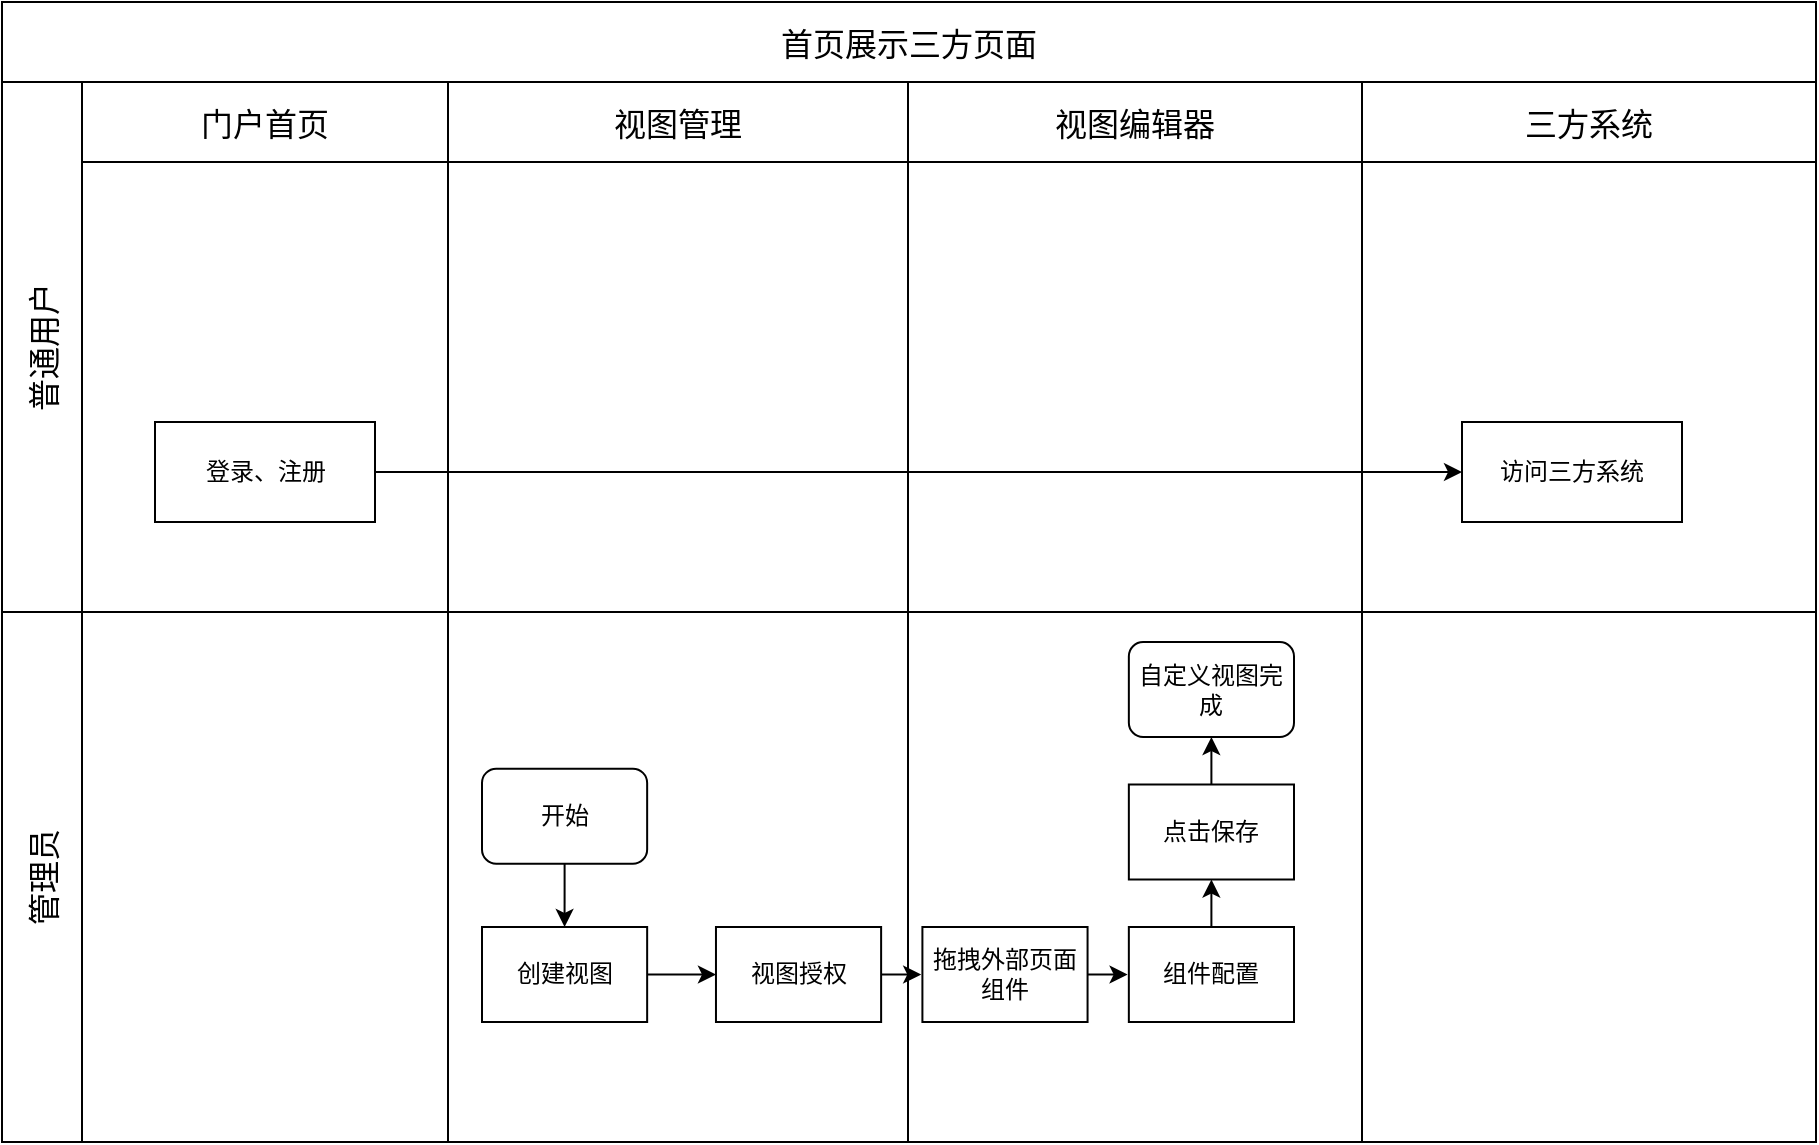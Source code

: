 <mxfile version="26.1.2">
  <diagram name="第 1 页" id="HmdMASguL77469A1sPRX">
    <mxGraphModel dx="938" dy="610" grid="1" gridSize="10" guides="1" tooltips="1" connect="1" arrows="1" fold="1" page="1" pageScale="1" pageWidth="827" pageHeight="1169" math="0" shadow="0">
      <root>
        <mxCell id="0" />
        <mxCell id="1" parent="0" />
        <mxCell id="cikoMtyAJ3VD88VYgf8W-14" value="首页展示三方页面" style="shape=table;childLayout=tableLayout;startSize=40;collapsible=0;recursiveResize=0;expand=0;fontSize=16;" vertex="1" parent="1">
          <mxGeometry x="50" y="40" width="907" height="570" as="geometry" />
        </mxCell>
        <mxCell id="cikoMtyAJ3VD88VYgf8W-15" value="普通用户" style="shape=tableRow;horizontal=0;swimlaneHead=0;swimlaneBody=0;top=0;left=0;strokeColor=inherit;bottom=0;right=0;dropTarget=0;fontStyle=0;fillColor=none;points=[[0,0.5],[1,0.5]];portConstraint=eastwest;startSize=40;collapsible=0;recursiveResize=0;expand=0;fontSize=16;" vertex="1" parent="cikoMtyAJ3VD88VYgf8W-14">
          <mxGeometry y="40" width="907" height="265" as="geometry" />
        </mxCell>
        <mxCell id="cikoMtyAJ3VD88VYgf8W-16" value="门户首页" style="swimlane;swimlaneHead=0;swimlaneBody=0;fontStyle=0;strokeColor=inherit;connectable=0;fillColor=none;startSize=40;collapsible=0;recursiveResize=0;expand=0;fontSize=16;" vertex="1" parent="cikoMtyAJ3VD88VYgf8W-15">
          <mxGeometry x="40" width="183" height="265" as="geometry">
            <mxRectangle width="183" height="265" as="alternateBounds" />
          </mxGeometry>
        </mxCell>
        <mxCell id="cikoMtyAJ3VD88VYgf8W-48" value="登录、注册" style="rounded=0;whiteSpace=wrap;html=1;" vertex="1" parent="cikoMtyAJ3VD88VYgf8W-16">
          <mxGeometry x="36.5" y="170" width="110" height="50" as="geometry" />
        </mxCell>
        <mxCell id="cikoMtyAJ3VD88VYgf8W-17" value="视图管理" style="swimlane;swimlaneHead=0;swimlaneBody=0;fontStyle=0;strokeColor=inherit;connectable=0;fillColor=none;startSize=40;collapsible=0;recursiveResize=0;expand=0;fontSize=16;" vertex="1" parent="cikoMtyAJ3VD88VYgf8W-15">
          <mxGeometry x="223" width="230" height="265" as="geometry">
            <mxRectangle width="230" height="265" as="alternateBounds" />
          </mxGeometry>
        </mxCell>
        <mxCell id="cikoMtyAJ3VD88VYgf8W-18" value="视图编辑器" style="swimlane;swimlaneHead=0;swimlaneBody=0;fontStyle=0;strokeColor=inherit;connectable=0;fillColor=none;startSize=40;collapsible=0;recursiveResize=0;expand=0;fontSize=16;" vertex="1" parent="cikoMtyAJ3VD88VYgf8W-15">
          <mxGeometry x="453" width="227" height="265" as="geometry">
            <mxRectangle width="227" height="265" as="alternateBounds" />
          </mxGeometry>
        </mxCell>
        <mxCell id="cikoMtyAJ3VD88VYgf8W-46" value="三方系统" style="swimlane;swimlaneHead=0;swimlaneBody=0;fontStyle=0;strokeColor=inherit;connectable=0;fillColor=none;startSize=40;collapsible=0;recursiveResize=0;expand=0;fontSize=16;" vertex="1" parent="cikoMtyAJ3VD88VYgf8W-15">
          <mxGeometry x="680" width="227" height="265" as="geometry">
            <mxRectangle width="227" height="265" as="alternateBounds" />
          </mxGeometry>
        </mxCell>
        <mxCell id="cikoMtyAJ3VD88VYgf8W-50" value="访问三方系统" style="rounded=0;whiteSpace=wrap;html=1;" vertex="1" parent="cikoMtyAJ3VD88VYgf8W-46">
          <mxGeometry x="50" y="170" width="110" height="50" as="geometry" />
        </mxCell>
        <mxCell id="cikoMtyAJ3VD88VYgf8W-51" style="edgeStyle=orthogonalEdgeStyle;rounded=0;orthogonalLoop=1;jettySize=auto;html=1;entryX=0;entryY=0.5;entryDx=0;entryDy=0;" edge="1" parent="cikoMtyAJ3VD88VYgf8W-15" source="cikoMtyAJ3VD88VYgf8W-48" target="cikoMtyAJ3VD88VYgf8W-50">
          <mxGeometry relative="1" as="geometry" />
        </mxCell>
        <mxCell id="cikoMtyAJ3VD88VYgf8W-19" value="管理员" style="shape=tableRow;horizontal=0;swimlaneHead=0;swimlaneBody=0;top=0;left=0;strokeColor=inherit;bottom=0;right=0;dropTarget=0;fontStyle=0;fillColor=none;points=[[0,0.5],[1,0.5]];portConstraint=eastwest;startSize=40;collapsible=0;recursiveResize=0;expand=0;fontSize=16;" vertex="1" parent="cikoMtyAJ3VD88VYgf8W-14">
          <mxGeometry y="305" width="907" height="265" as="geometry" />
        </mxCell>
        <mxCell id="cikoMtyAJ3VD88VYgf8W-20" value="" style="swimlane;swimlaneHead=0;swimlaneBody=0;fontStyle=0;connectable=0;strokeColor=inherit;fillColor=none;startSize=0;collapsible=0;recursiveResize=0;expand=0;fontSize=16;" vertex="1" parent="cikoMtyAJ3VD88VYgf8W-19">
          <mxGeometry x="40" width="183" height="265" as="geometry">
            <mxRectangle width="183" height="265" as="alternateBounds" />
          </mxGeometry>
        </mxCell>
        <mxCell id="cikoMtyAJ3VD88VYgf8W-21" value="" style="swimlane;swimlaneHead=0;swimlaneBody=0;fontStyle=0;connectable=0;strokeColor=inherit;fillColor=none;startSize=0;collapsible=0;recursiveResize=0;expand=0;fontSize=16;" vertex="1" parent="cikoMtyAJ3VD88VYgf8W-19">
          <mxGeometry x="223" width="230" height="265" as="geometry">
            <mxRectangle width="230" height="265" as="alternateBounds" />
          </mxGeometry>
        </mxCell>
        <mxCell id="cikoMtyAJ3VD88VYgf8W-22" value="" style="swimlane;swimlaneHead=0;swimlaneBody=0;fontStyle=0;connectable=0;strokeColor=inherit;fillColor=none;startSize=0;collapsible=0;recursiveResize=0;expand=0;fontSize=16;" vertex="1" parent="cikoMtyAJ3VD88VYgf8W-19">
          <mxGeometry x="453" width="227" height="265" as="geometry">
            <mxRectangle width="227" height="265" as="alternateBounds" />
          </mxGeometry>
        </mxCell>
        <mxCell id="cikoMtyAJ3VD88VYgf8W-45" value="" style="group" vertex="1" connectable="0" parent="cikoMtyAJ3VD88VYgf8W-22">
          <mxGeometry x="-213" y="15" width="406" height="190" as="geometry" />
        </mxCell>
        <mxCell id="cikoMtyAJ3VD88VYgf8W-38" style="edgeStyle=orthogonalEdgeStyle;rounded=0;orthogonalLoop=1;jettySize=auto;html=1;entryX=0.5;entryY=0;entryDx=0;entryDy=0;" edge="1" parent="cikoMtyAJ3VD88VYgf8W-45" source="cikoMtyAJ3VD88VYgf8W-30" target="cikoMtyAJ3VD88VYgf8W-31">
          <mxGeometry relative="1" as="geometry" />
        </mxCell>
        <mxCell id="cikoMtyAJ3VD88VYgf8W-30" value="开始" style="rounded=1;whiteSpace=wrap;html=1;" vertex="1" parent="cikoMtyAJ3VD88VYgf8W-45">
          <mxGeometry y="63.333" width="82.576" height="47.5" as="geometry" />
        </mxCell>
        <mxCell id="cikoMtyAJ3VD88VYgf8W-39" style="edgeStyle=orthogonalEdgeStyle;rounded=0;orthogonalLoop=1;jettySize=auto;html=1;entryX=0;entryY=0.5;entryDx=0;entryDy=0;" edge="1" parent="cikoMtyAJ3VD88VYgf8W-45" source="cikoMtyAJ3VD88VYgf8W-31" target="cikoMtyAJ3VD88VYgf8W-32">
          <mxGeometry relative="1" as="geometry" />
        </mxCell>
        <mxCell id="cikoMtyAJ3VD88VYgf8W-31" value="创建视图" style="rounded=0;whiteSpace=wrap;html=1;" vertex="1" parent="cikoMtyAJ3VD88VYgf8W-45">
          <mxGeometry y="142.5" width="82.576" height="47.5" as="geometry" />
        </mxCell>
        <mxCell id="cikoMtyAJ3VD88VYgf8W-40" style="edgeStyle=orthogonalEdgeStyle;rounded=0;orthogonalLoop=1;jettySize=auto;html=1;entryX=0;entryY=0.5;entryDx=0;entryDy=0;" edge="1" parent="cikoMtyAJ3VD88VYgf8W-45" source="cikoMtyAJ3VD88VYgf8W-32" target="cikoMtyAJ3VD88VYgf8W-33">
          <mxGeometry relative="1" as="geometry" />
        </mxCell>
        <mxCell id="cikoMtyAJ3VD88VYgf8W-32" value="视图授权" style="rounded=0;whiteSpace=wrap;html=1;" vertex="1" parent="cikoMtyAJ3VD88VYgf8W-45">
          <mxGeometry x="116.983" y="142.5" width="82.576" height="47.5" as="geometry" />
        </mxCell>
        <mxCell id="cikoMtyAJ3VD88VYgf8W-41" style="edgeStyle=orthogonalEdgeStyle;rounded=0;orthogonalLoop=1;jettySize=auto;html=1;entryX=0;entryY=0.5;entryDx=0;entryDy=0;" edge="1" parent="cikoMtyAJ3VD88VYgf8W-45" source="cikoMtyAJ3VD88VYgf8W-33" target="cikoMtyAJ3VD88VYgf8W-34">
          <mxGeometry relative="1" as="geometry" />
        </mxCell>
        <mxCell id="cikoMtyAJ3VD88VYgf8W-33" value="拖拽外部页面组件" style="rounded=0;whiteSpace=wrap;html=1;" vertex="1" parent="cikoMtyAJ3VD88VYgf8W-45">
          <mxGeometry x="220.203" y="142.5" width="82.576" height="47.5" as="geometry" />
        </mxCell>
        <mxCell id="cikoMtyAJ3VD88VYgf8W-43" style="edgeStyle=orthogonalEdgeStyle;rounded=0;orthogonalLoop=1;jettySize=auto;html=1;entryX=0.5;entryY=1;entryDx=0;entryDy=0;" edge="1" parent="cikoMtyAJ3VD88VYgf8W-45" source="cikoMtyAJ3VD88VYgf8W-34" target="cikoMtyAJ3VD88VYgf8W-35">
          <mxGeometry relative="1" as="geometry" />
        </mxCell>
        <mxCell id="cikoMtyAJ3VD88VYgf8W-34" value="组件配置" style="rounded=0;whiteSpace=wrap;html=1;" vertex="1" parent="cikoMtyAJ3VD88VYgf8W-45">
          <mxGeometry x="323.424" y="142.5" width="82.576" height="47.5" as="geometry" />
        </mxCell>
        <mxCell id="cikoMtyAJ3VD88VYgf8W-44" style="edgeStyle=orthogonalEdgeStyle;rounded=0;orthogonalLoop=1;jettySize=auto;html=1;entryX=0.5;entryY=1;entryDx=0;entryDy=0;" edge="1" parent="cikoMtyAJ3VD88VYgf8W-45" source="cikoMtyAJ3VD88VYgf8W-35" target="cikoMtyAJ3VD88VYgf8W-37">
          <mxGeometry relative="1" as="geometry" />
        </mxCell>
        <mxCell id="cikoMtyAJ3VD88VYgf8W-35" value="点击保存" style="rounded=0;whiteSpace=wrap;html=1;" vertex="1" parent="cikoMtyAJ3VD88VYgf8W-45">
          <mxGeometry x="323.424" y="71.25" width="82.576" height="47.5" as="geometry" />
        </mxCell>
        <mxCell id="cikoMtyAJ3VD88VYgf8W-37" value="自定义视图完成" style="rounded=1;whiteSpace=wrap;html=1;" vertex="1" parent="cikoMtyAJ3VD88VYgf8W-45">
          <mxGeometry x="323.424" width="82.576" height="47.5" as="geometry" />
        </mxCell>
        <mxCell id="cikoMtyAJ3VD88VYgf8W-47" style="swimlane;swimlaneHead=0;swimlaneBody=0;fontStyle=0;connectable=0;strokeColor=inherit;fillColor=none;startSize=0;collapsible=0;recursiveResize=0;expand=0;fontSize=16;" vertex="1" parent="cikoMtyAJ3VD88VYgf8W-19">
          <mxGeometry x="680" width="227" height="265" as="geometry">
            <mxRectangle width="227" height="265" as="alternateBounds" />
          </mxGeometry>
        </mxCell>
      </root>
    </mxGraphModel>
  </diagram>
</mxfile>
